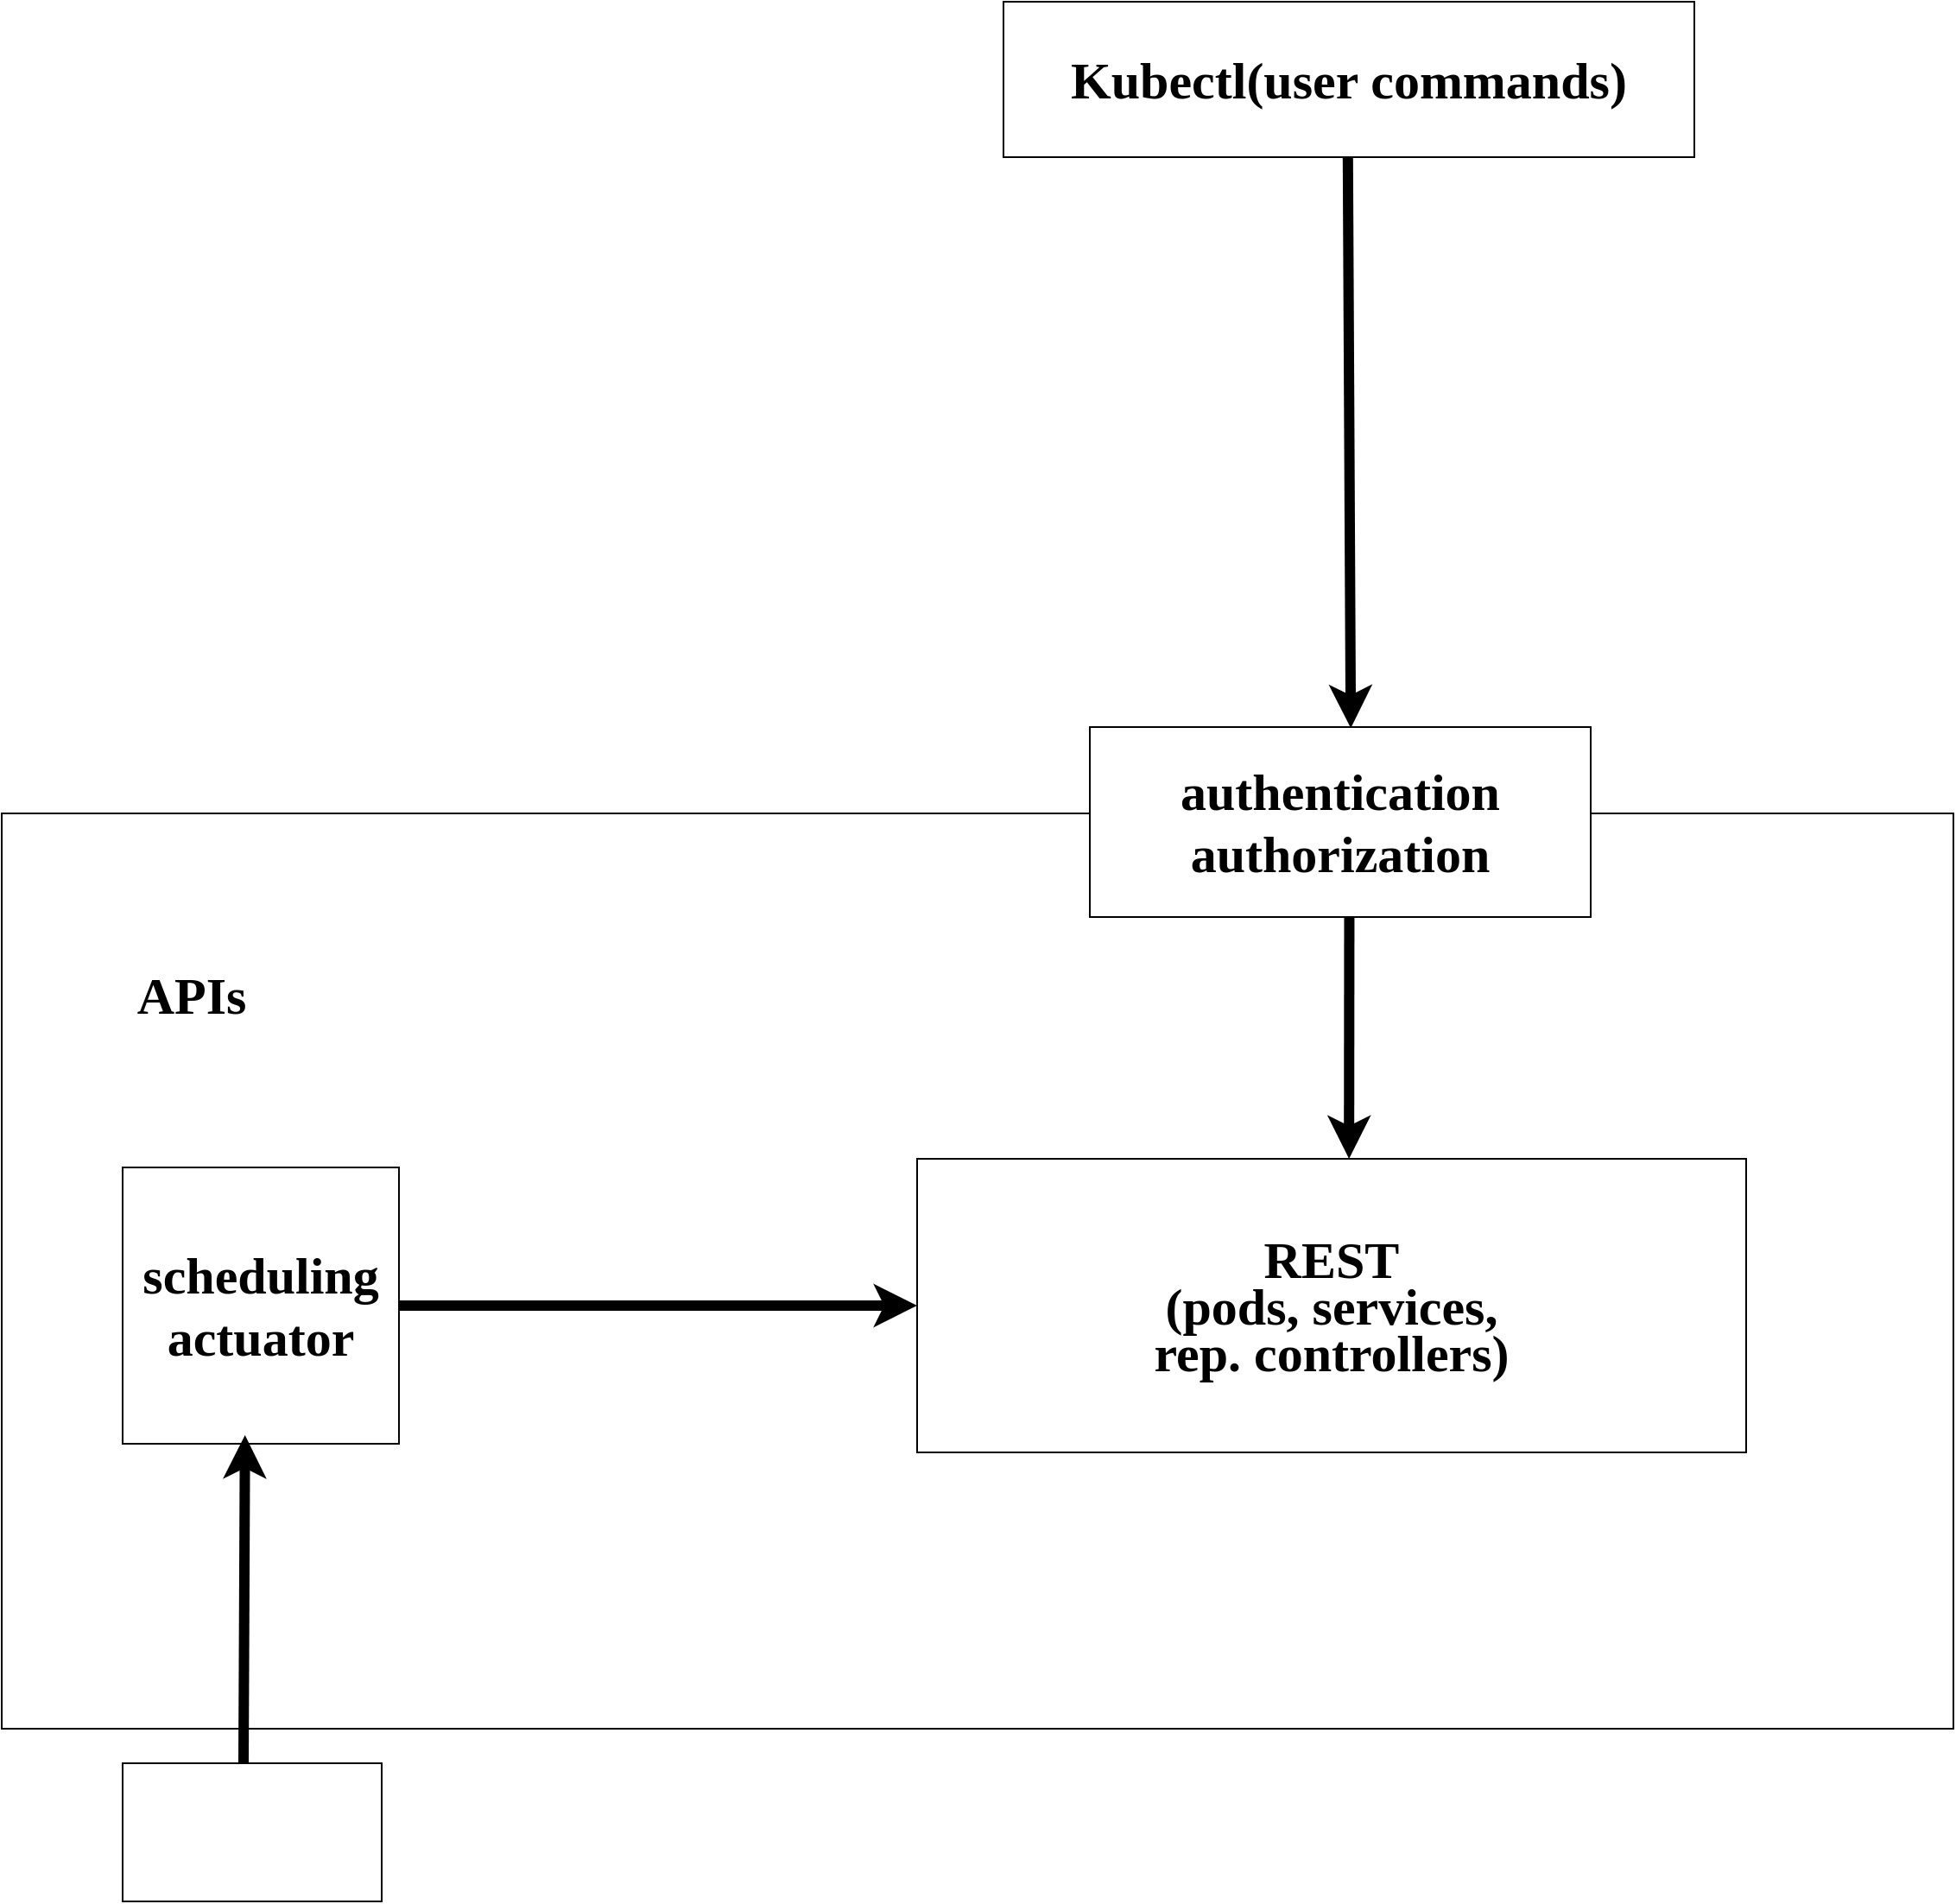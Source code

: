 <mxfile version="24.7.13">
  <diagram name="第 1 页" id="LvspWGDVvsqheb7RMKRR">
    <mxGraphModel dx="277" dy="143" grid="1" gridSize="10" guides="1" tooltips="1" connect="1" arrows="1" fold="1" page="1" pageScale="1" pageWidth="3300" pageHeight="2339" math="0" shadow="0">
      <root>
        <mxCell id="0" />
        <mxCell id="1" parent="0" />
        <mxCell id="ktVLUo-EPOUu5IFAiA05-4" value="" style="rounded=0;whiteSpace=wrap;html=1;" vertex="1" parent="1">
          <mxGeometry x="20" y="480" width="1130" height="530" as="geometry" />
        </mxCell>
        <mxCell id="ktVLUo-EPOUu5IFAiA05-5" value="&lt;div style=&quot;font-size: 30px;&quot;&gt;&lt;font style=&quot;font-size: 30px;&quot; face=&quot;Comic Sans MS&quot;&gt;&lt;b&gt;authentication&lt;/b&gt;&lt;/font&gt;&lt;/div&gt;&lt;div style=&quot;font-size: 30px;&quot;&gt;&lt;font style=&quot;font-size: 30px;&quot; face=&quot;Comic Sans MS&quot;&gt;&lt;b&gt;authorization&lt;/b&gt;&lt;/font&gt;&lt;/div&gt;" style="rounded=0;whiteSpace=wrap;html=1;" vertex="1" parent="1">
          <mxGeometry x="650" y="430" width="290" height="110" as="geometry" />
        </mxCell>
        <mxCell id="ktVLUo-EPOUu5IFAiA05-6" value="&lt;b&gt;&lt;font face=&quot;Comic Sans MS&quot; style=&quot;font-size: 30px;&quot;&gt;APIs&lt;/font&gt;&lt;/b&gt;" style="text;html=1;align=center;verticalAlign=middle;whiteSpace=wrap;rounded=0;" vertex="1" parent="1">
          <mxGeometry x="100" y="570" width="60" height="30" as="geometry" />
        </mxCell>
        <mxCell id="ktVLUo-EPOUu5IFAiA05-7" value="" style="group" vertex="1" connectable="0" parent="1">
          <mxGeometry x="600" y="10" width="400" height="90.0" as="geometry" />
        </mxCell>
        <mxCell id="ktVLUo-EPOUu5IFAiA05-1" value="&lt;font face=&quot;Comic Sans MS&quot; style=&quot;font-size: 30px;&quot;&gt;&lt;b&gt;Kubectl(user commands)&lt;/b&gt;&lt;/font&gt;" style="rounded=0;whiteSpace=wrap;html=1;" vertex="1" parent="ktVLUo-EPOUu5IFAiA05-7">
          <mxGeometry width="400" height="90" as="geometry" />
        </mxCell>
        <mxCell id="ktVLUo-EPOUu5IFAiA05-2" value="" style="endArrow=classic;html=1;rounded=0;strokeWidth=6;exitX=0.4;exitY=1.015;exitDx=0;exitDy=0;exitPerimeter=0;entryX=0.521;entryY=0.006;entryDx=0;entryDy=0;entryPerimeter=0;" edge="1" parent="ktVLUo-EPOUu5IFAiA05-7" target="ktVLUo-EPOUu5IFAiA05-5">
          <mxGeometry width="50" height="50" relative="1" as="geometry">
            <mxPoint x="199.41" y="90.0" as="sourcePoint" />
            <mxPoint x="210" y="430" as="targetPoint" />
          </mxGeometry>
        </mxCell>
        <mxCell id="ktVLUo-EPOUu5IFAiA05-8" value="" style="endArrow=classic;html=1;rounded=0;strokeWidth=6;exitX=0.518;exitY=1.001;exitDx=0;exitDy=0;exitPerimeter=0;entryX=0.521;entryY=0;entryDx=0;entryDy=0;entryPerimeter=0;" edge="1" parent="1" source="ktVLUo-EPOUu5IFAiA05-5" target="ktVLUo-EPOUu5IFAiA05-9">
          <mxGeometry width="50" height="50" relative="1" as="geometry">
            <mxPoint x="800.23" y="545" as="sourcePoint" />
            <mxPoint x="799.38" y="625" as="targetPoint" />
          </mxGeometry>
        </mxCell>
        <mxCell id="ktVLUo-EPOUu5IFAiA05-9" value="&lt;div style=&quot;font-size: 30px; line-height: 90%;&quot;&gt;&lt;font face=&quot;Comic Sans MS&quot; style=&quot;font-size: 30px;&quot;&gt;&lt;b&gt;REST&lt;/b&gt;&lt;/font&gt;&lt;/div&gt;&lt;div style=&quot;font-size: 30px; line-height: 90%;&quot;&gt;&lt;font face=&quot;Comic Sans MS&quot; style=&quot;font-size: 30px;&quot;&gt;&lt;b&gt;(pods, services,&lt;/b&gt;&lt;/font&gt;&lt;/div&gt;&lt;div style=&quot;font-size: 30px; line-height: 90%;&quot;&gt;&lt;font face=&quot;Comic Sans MS&quot; style=&quot;font-size: 30px;&quot;&gt;&lt;b&gt;rep. controllers)&lt;/b&gt;&lt;/font&gt;&lt;/div&gt;" style="rounded=0;whiteSpace=wrap;html=1;" vertex="1" parent="1">
          <mxGeometry x="550" y="680" width="480" height="170" as="geometry" />
        </mxCell>
        <mxCell id="ktVLUo-EPOUu5IFAiA05-10" value="&lt;div style=&quot;font-size: 30px;&quot;&gt;&lt;font face=&quot;Comic Sans MS&quot; style=&quot;font-size: 30px;&quot;&gt;&lt;b&gt;scheduling&lt;/b&gt;&lt;/font&gt;&lt;/div&gt;&lt;div style=&quot;font-size: 30px;&quot;&gt;&lt;font face=&quot;Comic Sans MS&quot; style=&quot;font-size: 30px;&quot;&gt;&lt;b&gt;actuator&lt;/b&gt;&lt;/font&gt;&lt;/div&gt;" style="rounded=0;whiteSpace=wrap;html=1;" vertex="1" parent="1">
          <mxGeometry x="90" y="685" width="160" height="160" as="geometry" />
        </mxCell>
        <mxCell id="ktVLUo-EPOUu5IFAiA05-11" value="" style="endArrow=classic;html=1;rounded=0;strokeWidth=6;exitX=1;exitY=0.5;exitDx=0;exitDy=0;entryX=0;entryY=0.5;entryDx=0;entryDy=0;" edge="1" parent="1" source="ktVLUo-EPOUu5IFAiA05-10" target="ktVLUo-EPOUu5IFAiA05-9">
          <mxGeometry width="50" height="50" relative="1" as="geometry">
            <mxPoint x="290.85" y="670" as="sourcePoint" />
            <mxPoint x="290" y="750" as="targetPoint" />
          </mxGeometry>
        </mxCell>
        <mxCell id="ktVLUo-EPOUu5IFAiA05-13" value="" style="endArrow=classic;html=1;rounded=0;strokeWidth=6;curved=0;endSize=6;" edge="1" parent="1">
          <mxGeometry width="50" height="50" relative="1" as="geometry">
            <mxPoint x="160" y="1030" as="sourcePoint" />
            <mxPoint x="160.85" y="840" as="targetPoint" />
          </mxGeometry>
        </mxCell>
        <mxCell id="ktVLUo-EPOUu5IFAiA05-14" value="" style="rounded=0;whiteSpace=wrap;html=1;" vertex="1" parent="1">
          <mxGeometry x="90" y="1030" width="150" height="80" as="geometry" />
        </mxCell>
      </root>
    </mxGraphModel>
  </diagram>
</mxfile>
